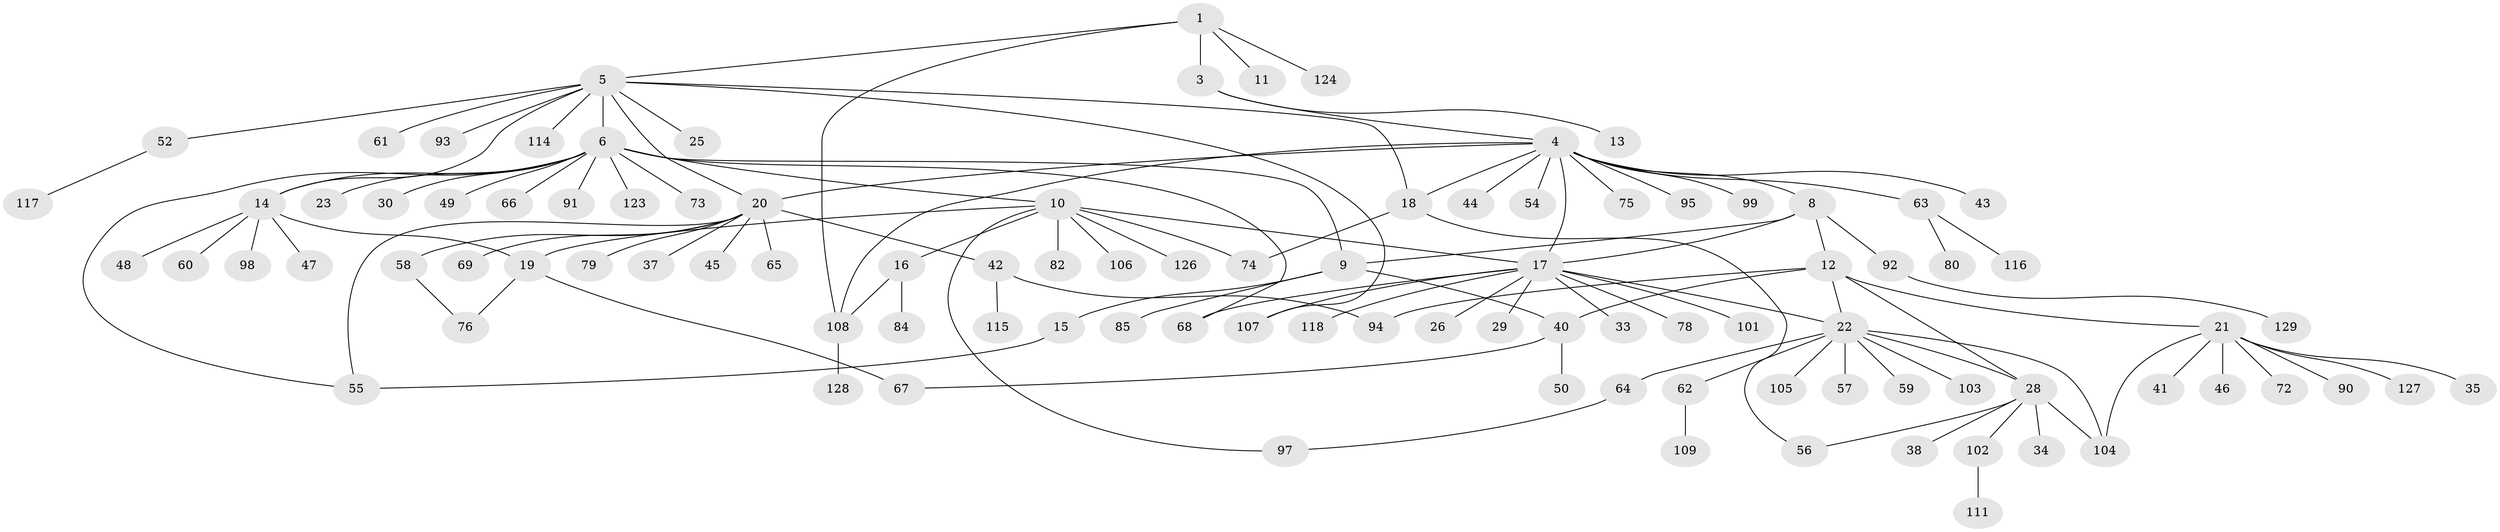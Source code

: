// original degree distribution, {5: 0.03875968992248062, 2: 0.23255813953488372, 4: 0.046511627906976744, 13: 0.015503875968992248, 12: 0.015503875968992248, 3: 0.07751937984496124, 7: 0.007751937984496124, 1: 0.5193798449612403, 6: 0.015503875968992248, 10: 0.007751937984496124, 9: 0.007751937984496124, 8: 0.015503875968992248}
// Generated by graph-tools (version 1.1) at 2025/11/02/27/25 16:11:14]
// undirected, 100 vertices, 123 edges
graph export_dot {
graph [start="1"]
  node [color=gray90,style=filled];
  1 [super="+2"];
  3 [super="+83"];
  4 [super="+122"];
  5 [super="+53"];
  6 [super="+7"];
  8;
  9 [super="+81"];
  10 [super="+70"];
  11;
  12 [super="+51"];
  13 [super="+86"];
  14 [super="+32"];
  15;
  16 [super="+24"];
  17 [super="+110"];
  18 [super="+27"];
  19 [super="+87"];
  20 [super="+31"];
  21 [super="+71"];
  22 [super="+36"];
  23;
  25;
  26;
  28 [super="+39"];
  29;
  30;
  33;
  34;
  35;
  37;
  38 [super="+113"];
  40 [super="+100"];
  41;
  42;
  43;
  44;
  45;
  46;
  47;
  48;
  49;
  50;
  52;
  54;
  55;
  56;
  57;
  58;
  59;
  60;
  61;
  62;
  63;
  64;
  65;
  66;
  67 [super="+89"];
  68;
  69;
  72;
  73 [super="+88"];
  74 [super="+96"];
  75;
  76 [super="+77"];
  78;
  79;
  80;
  82;
  84;
  85;
  90;
  91;
  92 [super="+112"];
  93;
  94 [super="+121"];
  95;
  97 [super="+120"];
  98;
  99;
  101;
  102;
  103;
  104 [super="+125"];
  105;
  106;
  107;
  108 [super="+119"];
  109;
  111;
  114;
  115;
  116;
  117;
  118;
  123;
  124;
  126;
  127;
  128;
  129;
  1 -- 3;
  1 -- 5;
  1 -- 108;
  1 -- 124;
  1 -- 11;
  3 -- 4;
  3 -- 13;
  4 -- 8;
  4 -- 17;
  4 -- 18;
  4 -- 43;
  4 -- 44;
  4 -- 54;
  4 -- 63;
  4 -- 75;
  4 -- 95;
  4 -- 99;
  4 -- 108;
  4 -- 20;
  5 -- 6;
  5 -- 14;
  5 -- 18;
  5 -- 20;
  5 -- 25;
  5 -- 52;
  5 -- 61;
  5 -- 93;
  5 -- 107;
  5 -- 114;
  6 -- 10;
  6 -- 23;
  6 -- 30;
  6 -- 49;
  6 -- 55;
  6 -- 68;
  6 -- 73;
  6 -- 91;
  6 -- 123;
  6 -- 9;
  6 -- 66;
  6 -- 14;
  8 -- 9;
  8 -- 12;
  8 -- 17;
  8 -- 92;
  9 -- 15;
  9 -- 40;
  9 -- 85;
  10 -- 16;
  10 -- 19;
  10 -- 97;
  10 -- 106;
  10 -- 126;
  10 -- 17;
  10 -- 82;
  10 -- 74;
  12 -- 21;
  12 -- 22;
  12 -- 28;
  12 -- 40 [weight=2];
  12 -- 94;
  14 -- 19;
  14 -- 47;
  14 -- 48;
  14 -- 98;
  14 -- 60;
  15 -- 55;
  16 -- 84;
  16 -- 108;
  17 -- 26;
  17 -- 29;
  17 -- 33;
  17 -- 68;
  17 -- 78;
  17 -- 101;
  17 -- 118;
  17 -- 107;
  17 -- 22;
  18 -- 56;
  18 -- 74;
  19 -- 67;
  19 -- 76;
  20 -- 37;
  20 -- 42;
  20 -- 45;
  20 -- 55;
  20 -- 58;
  20 -- 69;
  20 -- 79;
  20 -- 65;
  21 -- 35;
  21 -- 41;
  21 -- 46;
  21 -- 72;
  21 -- 90;
  21 -- 127;
  21 -- 104;
  22 -- 59;
  22 -- 62;
  22 -- 104;
  22 -- 64;
  22 -- 105;
  22 -- 103;
  22 -- 57;
  22 -- 28;
  28 -- 34;
  28 -- 38;
  28 -- 56;
  28 -- 102;
  28 -- 104;
  40 -- 50;
  40 -- 67;
  42 -- 115;
  42 -- 94;
  52 -- 117;
  58 -- 76;
  62 -- 109;
  63 -- 80;
  63 -- 116;
  64 -- 97;
  92 -- 129;
  102 -- 111;
  108 -- 128;
}
